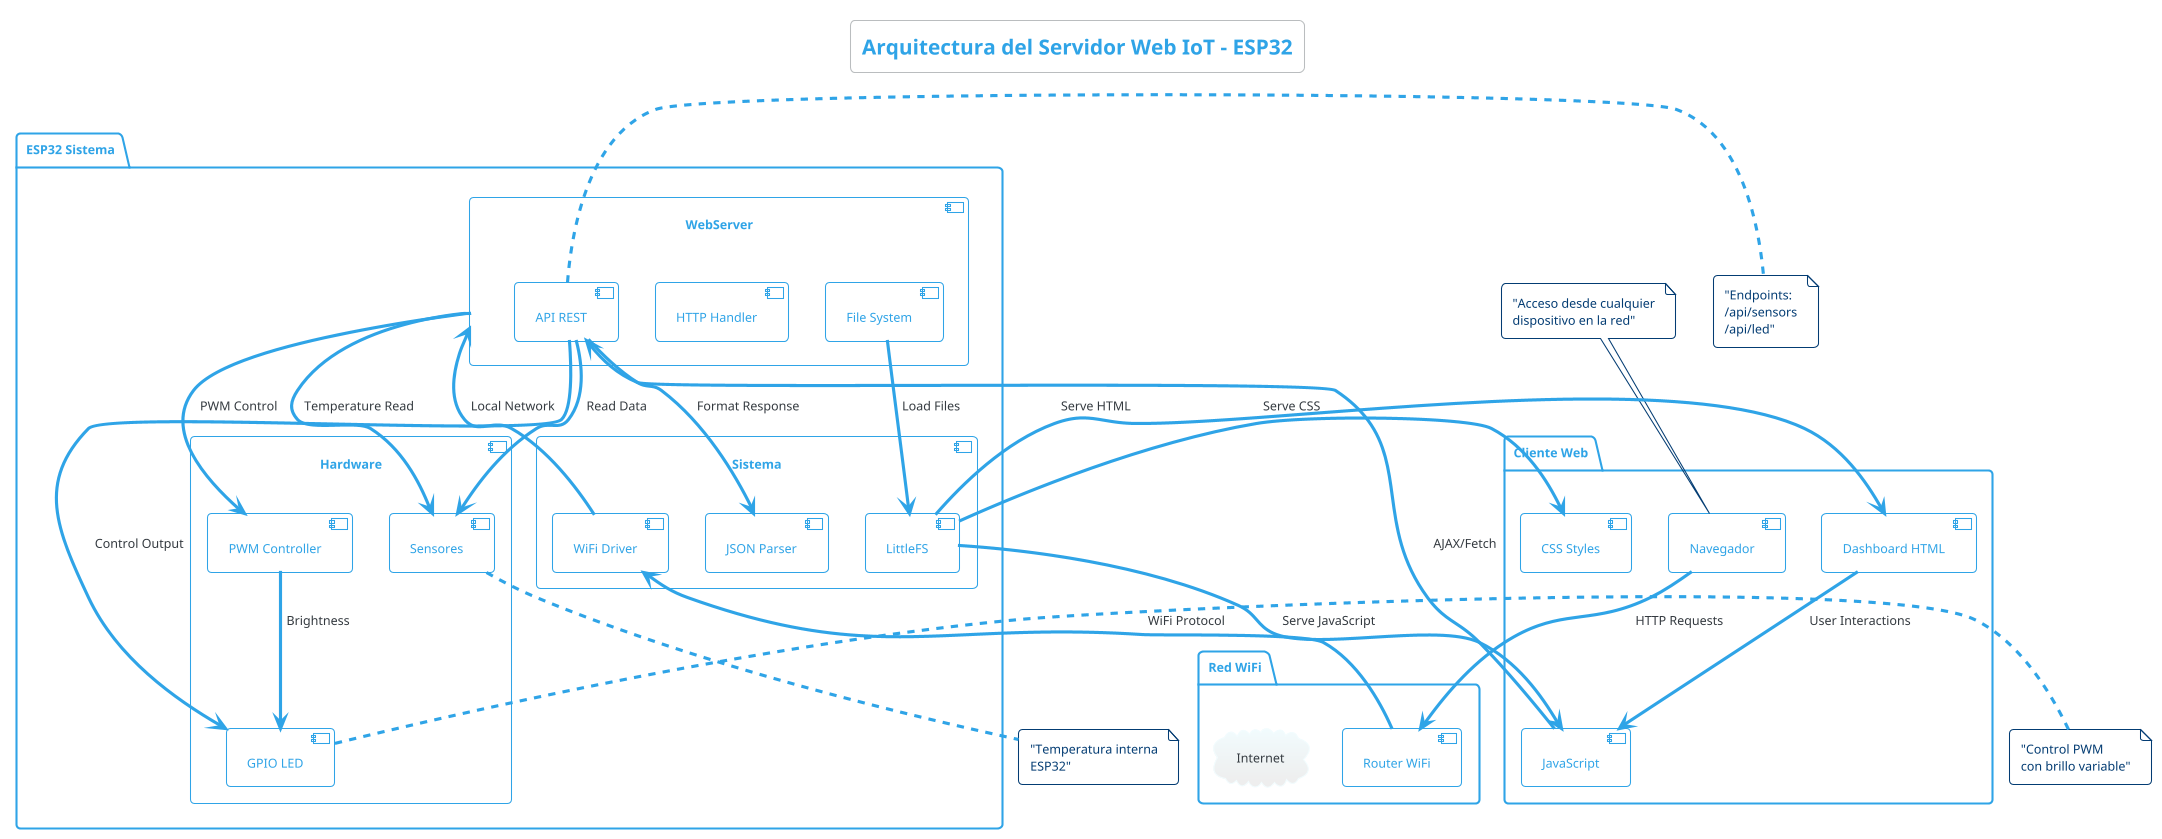 @startuml servidor_web_iot_arquitectura

!theme cerulean-outline
title Arquitectura del Servidor Web IoT - ESP32

' Definir componentes
package "Cliente Web" {
    [Navegador] as browser
    [Dashboard HTML] as dashboard
    [JavaScript] as js
    [CSS Styles] as css
}

package "Red WiFi" {
    [Router WiFi] as router
    cloud "Internet" as internet
}

package "ESP32 Sistema" {
    component "WebServer" as webserver {
        [HTTP Handler] as http
        [API REST] as api
        [File System] as fs
    }
    
    component "Hardware" {
        [GPIO LED] as led
        [Sensores] as sensors
        [PWM Controller] as pwm
    }
    
    component "Sistema" {
        [WiFi Driver] as wifi
        [LittleFS] as littlefs
        [JSON Parser] as json
    }
}

' Conexiones principales
browser --> router : HTTP Requests
router --> wifi : WiFi Protocol
wifi --> webserver : Local Network

' Flujo de datos
dashboard --> js : User Interactions
js --> api : AJAX/Fetch
api --> sensors : Read Data
api --> led : Control Output
api --> json : Format Response

' Archivos estáticos
fs --> littlefs : Load Files
littlefs --> dashboard : Serve HTML
littlefs --> css : Serve CSS
littlefs --> js : Serve JavaScript

' Control de hardware
webserver --> pwm : PWM Control
pwm --> led : Brightness
webserver --> sensors : Temperature Read

' Notas explicativas
note top of browser : "Acceso desde cualquier\ndispositivo en la red"
note right of api : "Endpoints:\n/api/sensors\n/api/led"
note bottom of sensors : "Temperatura interna\nESP32"
note left of led : "Control PWM\ncon brillo variable"

@enduml